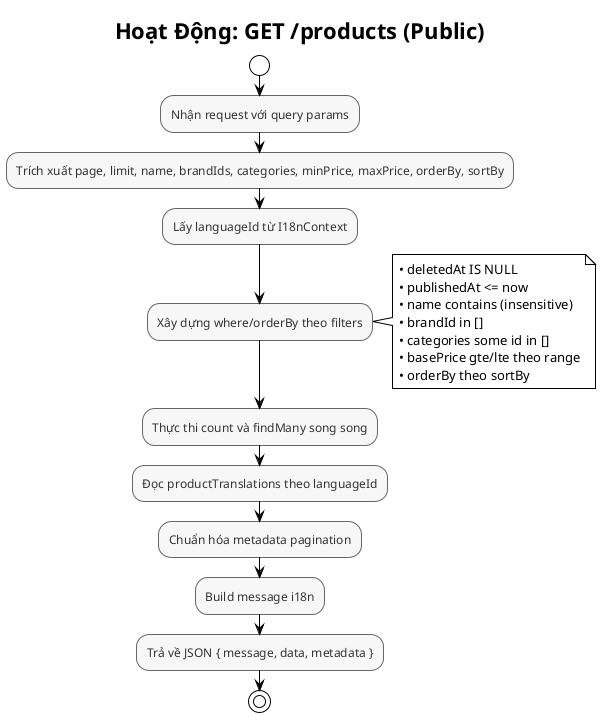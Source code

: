 @startuml Product Public List Activity
!theme plain
skinparam backgroundColor #FFFFFF
skinparam activityFontSize 12
skinparam activityFontColor #333333
skinparam activityBorderColor #666666
skinparam activityBackgroundColor #F7F7F7

title Hoạt Động: GET /products (Public)

start
:Nhận request với query params;
:Trích xuất page, limit, name, brandIds, categories, minPrice, maxPrice, orderBy, sortBy;
:Lấy languageId từ I18nContext;
:Xây dựng where/orderBy theo filters;
note right
• deletedAt IS NULL
• publishedAt <= now
• name contains (insensitive)
• brandId in []
• categories some id in []
• basePrice gte/lte theo range
• orderBy theo sortBy
end note
:Thực thi count và findMany song song;
:Đọc productTranslations theo languageId;
:Chuẩn hóa metadata pagination;
:Build message i18n;
:Trả về JSON { message, data, metadata };
stop

@enduml


